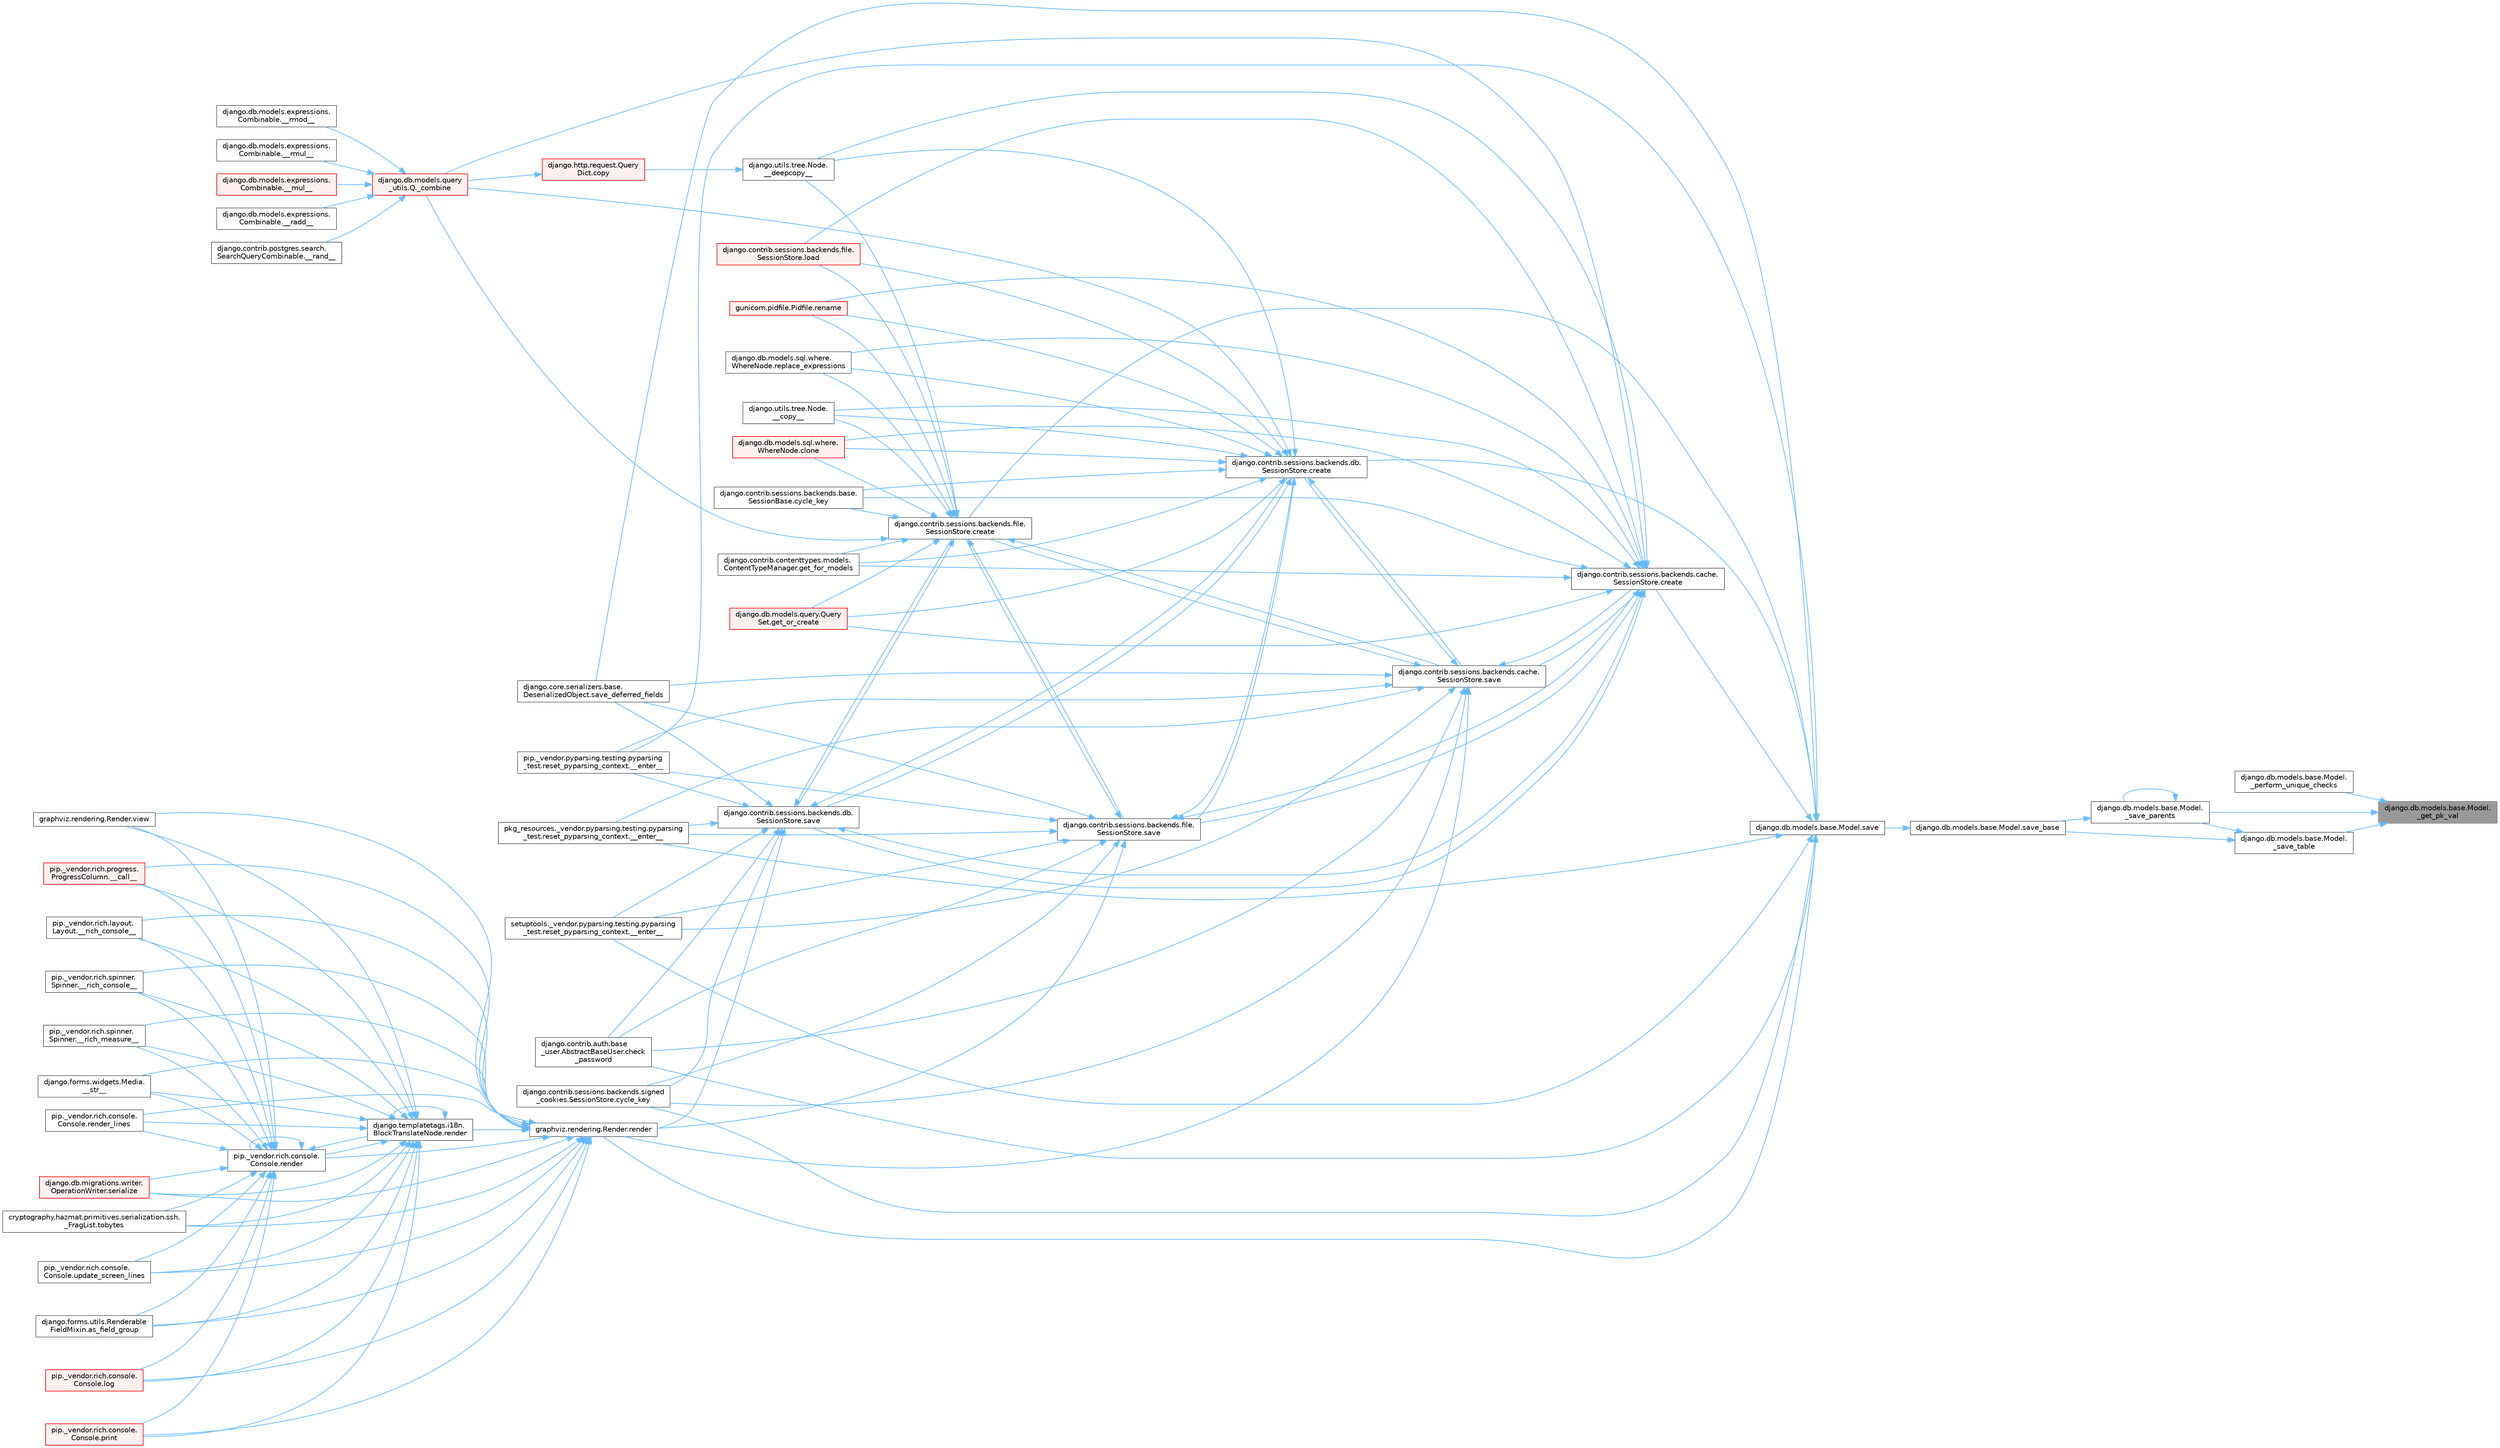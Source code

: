 digraph "django.db.models.base.Model._get_pk_val"
{
 // LATEX_PDF_SIZE
  bgcolor="transparent";
  edge [fontname=Helvetica,fontsize=10,labelfontname=Helvetica,labelfontsize=10];
  node [fontname=Helvetica,fontsize=10,shape=box,height=0.2,width=0.4];
  rankdir="RL";
  Node1 [id="Node000001",label="django.db.models.base.Model.\l_get_pk_val",height=0.2,width=0.4,color="gray40", fillcolor="grey60", style="filled", fontcolor="black",tooltip=" "];
  Node1 -> Node2 [id="edge1_Node000001_Node000002",dir="back",color="steelblue1",style="solid",tooltip=" "];
  Node2 [id="Node000002",label="django.db.models.base.Model.\l_perform_unique_checks",height=0.2,width=0.4,color="grey40", fillcolor="white", style="filled",URL="$classdjango_1_1db_1_1models_1_1base_1_1_model.html#ab9de62dd8c0cddf5de9ee74a91527424",tooltip=" "];
  Node1 -> Node3 [id="edge2_Node000001_Node000003",dir="back",color="steelblue1",style="solid",tooltip=" "];
  Node3 [id="Node000003",label="django.db.models.base.Model.\l_save_parents",height=0.2,width=0.4,color="grey40", fillcolor="white", style="filled",URL="$classdjango_1_1db_1_1models_1_1base_1_1_model.html#a63a5abe55c81574f23af43a75fe76708",tooltip=" "];
  Node3 -> Node3 [id="edge3_Node000003_Node000003",dir="back",color="steelblue1",style="solid",tooltip=" "];
  Node3 -> Node4 [id="edge4_Node000003_Node000004",dir="back",color="steelblue1",style="solid",tooltip=" "];
  Node4 [id="Node000004",label="django.db.models.base.Model.save_base",height=0.2,width=0.4,color="grey40", fillcolor="white", style="filled",URL="$classdjango_1_1db_1_1models_1_1base_1_1_model.html#a3a9501fdfc0efa07d31c7bf47409ca57",tooltip=" "];
  Node4 -> Node5 [id="edge5_Node000004_Node000005",dir="back",color="steelblue1",style="solid",tooltip=" "];
  Node5 [id="Node000005",label="django.db.models.base.Model.save",height=0.2,width=0.4,color="grey40", fillcolor="white", style="filled",URL="$classdjango_1_1db_1_1models_1_1base_1_1_model.html#ab0396fe6f599587cbb43b283300ed97e",tooltip=" "];
  Node5 -> Node6 [id="edge6_Node000005_Node000006",dir="back",color="steelblue1",style="solid",tooltip=" "];
  Node6 [id="Node000006",label="pip._vendor.pyparsing.testing.pyparsing\l_test.reset_pyparsing_context.__enter__",height=0.2,width=0.4,color="grey40", fillcolor="white", style="filled",URL="$classpip_1_1__vendor_1_1pyparsing_1_1testing_1_1pyparsing__test_1_1reset__pyparsing__context.html#a3d39d97a0d95a9b46c987e6dff52b7c0",tooltip=" "];
  Node5 -> Node7 [id="edge7_Node000005_Node000007",dir="back",color="steelblue1",style="solid",tooltip=" "];
  Node7 [id="Node000007",label="pkg_resources._vendor.pyparsing.testing.pyparsing\l_test.reset_pyparsing_context.__enter__",height=0.2,width=0.4,color="grey40", fillcolor="white", style="filled",URL="$classpkg__resources_1_1__vendor_1_1pyparsing_1_1testing_1_1pyparsing__test_1_1reset__pyparsing__context.html#a8d8360c033ccc7296fb9323a07cdeb25",tooltip=" "];
  Node5 -> Node8 [id="edge8_Node000005_Node000008",dir="back",color="steelblue1",style="solid",tooltip=" "];
  Node8 [id="Node000008",label="setuptools._vendor.pyparsing.testing.pyparsing\l_test.reset_pyparsing_context.__enter__",height=0.2,width=0.4,color="grey40", fillcolor="white", style="filled",URL="$classsetuptools_1_1__vendor_1_1pyparsing_1_1testing_1_1pyparsing__test_1_1reset__pyparsing__context.html#a436e2ea8355c86505c8cfdae81714c7c",tooltip=" "];
  Node5 -> Node9 [id="edge9_Node000005_Node000009",dir="back",color="steelblue1",style="solid",tooltip=" "];
  Node9 [id="Node000009",label="django.contrib.auth.base\l_user.AbstractBaseUser.check\l_password",height=0.2,width=0.4,color="grey40", fillcolor="white", style="filled",URL="$classdjango_1_1contrib_1_1auth_1_1base__user_1_1_abstract_base_user.html#aaa9bb7fa5353bc1917dbd7f87b63321a",tooltip=" "];
  Node5 -> Node10 [id="edge10_Node000005_Node000010",dir="back",color="steelblue1",style="solid",tooltip=" "];
  Node10 [id="Node000010",label="django.contrib.sessions.backends.cache.\lSessionStore.create",height=0.2,width=0.4,color="grey40", fillcolor="white", style="filled",URL="$classdjango_1_1contrib_1_1sessions_1_1backends_1_1cache_1_1_session_store.html#a38c9efbdb5115fd1820ae198b767c39c",tooltip=" "];
  Node10 -> Node11 [id="edge11_Node000010_Node000011",dir="back",color="steelblue1",style="solid",tooltip=" "];
  Node11 [id="Node000011",label="django.utils.tree.Node.\l__copy__",height=0.2,width=0.4,color="grey40", fillcolor="white", style="filled",URL="$classdjango_1_1utils_1_1tree_1_1_node.html#abae878f6b4500b8b241c23d8fac46e63",tooltip=" "];
  Node10 -> Node12 [id="edge12_Node000010_Node000012",dir="back",color="steelblue1",style="solid",tooltip=" "];
  Node12 [id="Node000012",label="django.utils.tree.Node.\l__deepcopy__",height=0.2,width=0.4,color="grey40", fillcolor="white", style="filled",URL="$classdjango_1_1utils_1_1tree_1_1_node.html#a38840c46ded3963808edbeec90765d6b",tooltip=" "];
  Node12 -> Node13 [id="edge13_Node000012_Node000013",dir="back",color="steelblue1",style="solid",tooltip=" "];
  Node13 [id="Node000013",label="django.http.request.Query\lDict.copy",height=0.2,width=0.4,color="red", fillcolor="#FFF0F0", style="filled",URL="$classdjango_1_1http_1_1request_1_1_query_dict.html#ada9e4956e62868c5587b9ffde7b358b5",tooltip=" "];
  Node13 -> Node155 [id="edge14_Node000013_Node000155",dir="back",color="steelblue1",style="solid",tooltip=" "];
  Node155 [id="Node000155",label="django.db.models.query\l_utils.Q._combine",height=0.2,width=0.4,color="red", fillcolor="#FFF0F0", style="filled",URL="$classdjango_1_1db_1_1models_1_1query__utils_1_1_q.html#ade621b98231b73615e1aa3a726560c55",tooltip=" "];
  Node155 -> Node156 [id="edge15_Node000155_Node000156",dir="back",color="steelblue1",style="solid",tooltip=" "];
  Node156 [id="Node000156",label="django.db.models.expressions.\lCombinable.__mul__",height=0.2,width=0.4,color="red", fillcolor="#FFF0F0", style="filled",URL="$classdjango_1_1db_1_1models_1_1expressions_1_1_combinable.html#a18670e03ec4b2fc0eafb0782602b72ec",tooltip=" "];
  Node155 -> Node160 [id="edge16_Node000155_Node000160",dir="back",color="steelblue1",style="solid",tooltip=" "];
  Node160 [id="Node000160",label="django.db.models.expressions.\lCombinable.__radd__",height=0.2,width=0.4,color="grey40", fillcolor="white", style="filled",URL="$classdjango_1_1db_1_1models_1_1expressions_1_1_combinable.html#a4872efab02abfbe2d20977469210ce25",tooltip=" "];
  Node155 -> Node161 [id="edge17_Node000155_Node000161",dir="back",color="steelblue1",style="solid",tooltip=" "];
  Node161 [id="Node000161",label="django.contrib.postgres.search.\lSearchQueryCombinable.__rand__",height=0.2,width=0.4,color="grey40", fillcolor="white", style="filled",URL="$classdjango_1_1contrib_1_1postgres_1_1search_1_1_search_query_combinable.html#a3d51899b7ac9564232b005aa65bec114",tooltip=" "];
  Node155 -> Node162 [id="edge18_Node000155_Node000162",dir="back",color="steelblue1",style="solid",tooltip=" "];
  Node162 [id="Node000162",label="django.db.models.expressions.\lCombinable.__rmod__",height=0.2,width=0.4,color="grey40", fillcolor="white", style="filled",URL="$classdjango_1_1db_1_1models_1_1expressions_1_1_combinable.html#ad32e5e96bab77dd57e3337a156c5de39",tooltip=" "];
  Node155 -> Node163 [id="edge19_Node000155_Node000163",dir="back",color="steelblue1",style="solid",tooltip=" "];
  Node163 [id="Node000163",label="django.db.models.expressions.\lCombinable.__rmul__",height=0.2,width=0.4,color="grey40", fillcolor="white", style="filled",URL="$classdjango_1_1db_1_1models_1_1expressions_1_1_combinable.html#adfde700eec6b9ea280e9fec3e202acab",tooltip=" "];
  Node10 -> Node155 [id="edge20_Node000010_Node000155",dir="back",color="steelblue1",style="solid",tooltip=" "];
  Node10 -> Node303 [id="edge21_Node000010_Node000303",dir="back",color="steelblue1",style="solid",tooltip=" "];
  Node303 [id="Node000303",label="django.db.models.sql.where.\lWhereNode.clone",height=0.2,width=0.4,color="red", fillcolor="#FFF0F0", style="filled",URL="$classdjango_1_1db_1_1models_1_1sql_1_1where_1_1_where_node.html#a0faff63950b774ce4ad391ea1f6b6d2c",tooltip=" "];
  Node10 -> Node33 [id="edge22_Node000010_Node000033",dir="back",color="steelblue1",style="solid",tooltip=" "];
  Node33 [id="Node000033",label="django.contrib.sessions.backends.base.\lSessionBase.cycle_key",height=0.2,width=0.4,color="grey40", fillcolor="white", style="filled",URL="$classdjango_1_1contrib_1_1sessions_1_1backends_1_1base_1_1_session_base.html#a6955e9bebe4e5b7d463bccfcf9181016",tooltip=" "];
  Node10 -> Node337 [id="edge23_Node000010_Node000337",dir="back",color="steelblue1",style="solid",tooltip=" "];
  Node337 [id="Node000337",label="django.contrib.contenttypes.models.\lContentTypeManager.get_for_models",height=0.2,width=0.4,color="grey40", fillcolor="white", style="filled",URL="$classdjango_1_1contrib_1_1contenttypes_1_1models_1_1_content_type_manager.html#a541a2e215680799739b6f8c1b19ddda4",tooltip=" "];
  Node10 -> Node338 [id="edge24_Node000010_Node000338",dir="back",color="steelblue1",style="solid",tooltip=" "];
  Node338 [id="Node000338",label="django.db.models.query.Query\lSet.get_or_create",height=0.2,width=0.4,color="red", fillcolor="#FFF0F0", style="filled",URL="$classdjango_1_1db_1_1models_1_1query_1_1_query_set.html#a0f727927ec4d1b9f3087b831cc911c59",tooltip=" "];
  Node10 -> Node320 [id="edge25_Node000010_Node000320",dir="back",color="steelblue1",style="solid",tooltip=" "];
  Node320 [id="Node000320",label="django.contrib.sessions.backends.file.\lSessionStore.load",height=0.2,width=0.4,color="red", fillcolor="#FFF0F0", style="filled",URL="$classdjango_1_1contrib_1_1sessions_1_1backends_1_1file_1_1_session_store.html#a408fa63512306fbaa7bbb62742f0295f",tooltip=" "];
  Node10 -> Node340 [id="edge26_Node000010_Node000340",dir="back",color="steelblue1",style="solid",tooltip=" "];
  Node340 [id="Node000340",label="gunicorn.pidfile.Pidfile.rename",height=0.2,width=0.4,color="red", fillcolor="#FFF0F0", style="filled",URL="$classgunicorn_1_1pidfile_1_1_pidfile.html#af03623bf56b92f594700ba5e5f25bc76",tooltip=" "];
  Node10 -> Node342 [id="edge27_Node000010_Node000342",dir="back",color="steelblue1",style="solid",tooltip=" "];
  Node342 [id="Node000342",label="django.db.models.sql.where.\lWhereNode.replace_expressions",height=0.2,width=0.4,color="grey40", fillcolor="white", style="filled",URL="$classdjango_1_1db_1_1models_1_1sql_1_1where_1_1_where_node.html#a1cc3580a7f4a51605b52ae4a9653b3ac",tooltip=" "];
  Node10 -> Node343 [id="edge28_Node000010_Node000343",dir="back",color="steelblue1",style="solid",tooltip=" "];
  Node343 [id="Node000343",label="django.contrib.sessions.backends.cache.\lSessionStore.save",height=0.2,width=0.4,color="grey40", fillcolor="white", style="filled",URL="$classdjango_1_1contrib_1_1sessions_1_1backends_1_1cache_1_1_session_store.html#a67e81d959c24e3a84b1e755a9a861c53",tooltip=" "];
  Node343 -> Node6 [id="edge29_Node000343_Node000006",dir="back",color="steelblue1",style="solid",tooltip=" "];
  Node343 -> Node7 [id="edge30_Node000343_Node000007",dir="back",color="steelblue1",style="solid",tooltip=" "];
  Node343 -> Node8 [id="edge31_Node000343_Node000008",dir="back",color="steelblue1",style="solid",tooltip=" "];
  Node343 -> Node9 [id="edge32_Node000343_Node000009",dir="back",color="steelblue1",style="solid",tooltip=" "];
  Node343 -> Node10 [id="edge33_Node000343_Node000010",dir="back",color="steelblue1",style="solid",tooltip=" "];
  Node343 -> Node302 [id="edge34_Node000343_Node000302",dir="back",color="steelblue1",style="solid",tooltip=" "];
  Node302 [id="Node000302",label="django.contrib.sessions.backends.db.\lSessionStore.create",height=0.2,width=0.4,color="grey40", fillcolor="white", style="filled",URL="$classdjango_1_1contrib_1_1sessions_1_1backends_1_1db_1_1_session_store.html#a4a98c0168c61e75be58e279660aa6ce4",tooltip=" "];
  Node302 -> Node11 [id="edge35_Node000302_Node000011",dir="back",color="steelblue1",style="solid",tooltip=" "];
  Node302 -> Node12 [id="edge36_Node000302_Node000012",dir="back",color="steelblue1",style="solid",tooltip=" "];
  Node302 -> Node155 [id="edge37_Node000302_Node000155",dir="back",color="steelblue1",style="solid",tooltip=" "];
  Node302 -> Node303 [id="edge38_Node000302_Node000303",dir="back",color="steelblue1",style="solid",tooltip=" "];
  Node302 -> Node33 [id="edge39_Node000302_Node000033",dir="back",color="steelblue1",style="solid",tooltip=" "];
  Node302 -> Node337 [id="edge40_Node000302_Node000337",dir="back",color="steelblue1",style="solid",tooltip=" "];
  Node302 -> Node338 [id="edge41_Node000302_Node000338",dir="back",color="steelblue1",style="solid",tooltip=" "];
  Node302 -> Node320 [id="edge42_Node000302_Node000320",dir="back",color="steelblue1",style="solid",tooltip=" "];
  Node302 -> Node340 [id="edge43_Node000302_Node000340",dir="back",color="steelblue1",style="solid",tooltip=" "];
  Node302 -> Node342 [id="edge44_Node000302_Node000342",dir="back",color="steelblue1",style="solid",tooltip=" "];
  Node302 -> Node343 [id="edge45_Node000302_Node000343",dir="back",color="steelblue1",style="solid",tooltip=" "];
  Node302 -> Node301 [id="edge46_Node000302_Node000301",dir="back",color="steelblue1",style="solid",tooltip=" "];
  Node301 [id="Node000301",label="django.contrib.sessions.backends.db.\lSessionStore.save",height=0.2,width=0.4,color="grey40", fillcolor="white", style="filled",URL="$classdjango_1_1contrib_1_1sessions_1_1backends_1_1db_1_1_session_store.html#a68a6b4f159bd3dc969ec80b34c1622af",tooltip=" "];
  Node301 -> Node6 [id="edge47_Node000301_Node000006",dir="back",color="steelblue1",style="solid",tooltip=" "];
  Node301 -> Node7 [id="edge48_Node000301_Node000007",dir="back",color="steelblue1",style="solid",tooltip=" "];
  Node301 -> Node8 [id="edge49_Node000301_Node000008",dir="back",color="steelblue1",style="solid",tooltip=" "];
  Node301 -> Node9 [id="edge50_Node000301_Node000009",dir="back",color="steelblue1",style="solid",tooltip=" "];
  Node301 -> Node10 [id="edge51_Node000301_Node000010",dir="back",color="steelblue1",style="solid",tooltip=" "];
  Node301 -> Node302 [id="edge52_Node000301_Node000302",dir="back",color="steelblue1",style="solid",tooltip=" "];
  Node301 -> Node336 [id="edge53_Node000301_Node000336",dir="back",color="steelblue1",style="solid",tooltip=" "];
  Node336 [id="Node000336",label="django.contrib.sessions.backends.file.\lSessionStore.create",height=0.2,width=0.4,color="grey40", fillcolor="white", style="filled",URL="$classdjango_1_1contrib_1_1sessions_1_1backends_1_1file_1_1_session_store.html#a6624db6a37dfff490f837047e0a60dda",tooltip=" "];
  Node336 -> Node11 [id="edge54_Node000336_Node000011",dir="back",color="steelblue1",style="solid",tooltip=" "];
  Node336 -> Node12 [id="edge55_Node000336_Node000012",dir="back",color="steelblue1",style="solid",tooltip=" "];
  Node336 -> Node155 [id="edge56_Node000336_Node000155",dir="back",color="steelblue1",style="solid",tooltip=" "];
  Node336 -> Node303 [id="edge57_Node000336_Node000303",dir="back",color="steelblue1",style="solid",tooltip=" "];
  Node336 -> Node33 [id="edge58_Node000336_Node000033",dir="back",color="steelblue1",style="solid",tooltip=" "];
  Node336 -> Node337 [id="edge59_Node000336_Node000337",dir="back",color="steelblue1",style="solid",tooltip=" "];
  Node336 -> Node338 [id="edge60_Node000336_Node000338",dir="back",color="steelblue1",style="solid",tooltip=" "];
  Node336 -> Node320 [id="edge61_Node000336_Node000320",dir="back",color="steelblue1",style="solid",tooltip=" "];
  Node336 -> Node340 [id="edge62_Node000336_Node000340",dir="back",color="steelblue1",style="solid",tooltip=" "];
  Node336 -> Node342 [id="edge63_Node000336_Node000342",dir="back",color="steelblue1",style="solid",tooltip=" "];
  Node336 -> Node343 [id="edge64_Node000336_Node000343",dir="back",color="steelblue1",style="solid",tooltip=" "];
  Node336 -> Node301 [id="edge65_Node000336_Node000301",dir="back",color="steelblue1",style="solid",tooltip=" "];
  Node336 -> Node1132 [id="edge66_Node000336_Node001132",dir="back",color="steelblue1",style="solid",tooltip=" "];
  Node1132 [id="Node001132",label="django.contrib.sessions.backends.file.\lSessionStore.save",height=0.2,width=0.4,color="grey40", fillcolor="white", style="filled",URL="$classdjango_1_1contrib_1_1sessions_1_1backends_1_1file_1_1_session_store.html#af170f9c112376eb1627509287bf9620f",tooltip=" "];
  Node1132 -> Node6 [id="edge67_Node001132_Node000006",dir="back",color="steelblue1",style="solid",tooltip=" "];
  Node1132 -> Node7 [id="edge68_Node001132_Node000007",dir="back",color="steelblue1",style="solid",tooltip=" "];
  Node1132 -> Node8 [id="edge69_Node001132_Node000008",dir="back",color="steelblue1",style="solid",tooltip=" "];
  Node1132 -> Node9 [id="edge70_Node001132_Node000009",dir="back",color="steelblue1",style="solid",tooltip=" "];
  Node1132 -> Node10 [id="edge71_Node001132_Node000010",dir="back",color="steelblue1",style="solid",tooltip=" "];
  Node1132 -> Node302 [id="edge72_Node001132_Node000302",dir="back",color="steelblue1",style="solid",tooltip=" "];
  Node1132 -> Node336 [id="edge73_Node001132_Node000336",dir="back",color="steelblue1",style="solid",tooltip=" "];
  Node1132 -> Node344 [id="edge74_Node001132_Node000344",dir="back",color="steelblue1",style="solid",tooltip=" "];
  Node344 [id="Node000344",label="django.contrib.sessions.backends.signed\l_cookies.SessionStore.cycle_key",height=0.2,width=0.4,color="grey40", fillcolor="white", style="filled",URL="$classdjango_1_1contrib_1_1sessions_1_1backends_1_1signed__cookies_1_1_session_store.html#abf8e71313b847459c30f19e691c25a93",tooltip=" "];
  Node1132 -> Node345 [id="edge75_Node001132_Node000345",dir="back",color="steelblue1",style="solid",tooltip=" "];
  Node345 [id="Node000345",label="graphviz.rendering.Render.render",height=0.2,width=0.4,color="grey40", fillcolor="white", style="filled",URL="$classgraphviz_1_1rendering_1_1_render.html#a0249d6538d64a6b59b1bed64d4636456",tooltip=" "];
  Node345 -> Node346 [id="edge76_Node000345_Node000346",dir="back",color="steelblue1",style="solid",tooltip=" "];
  Node346 [id="Node000346",label="pip._vendor.rich.progress.\lProgressColumn.__call__",height=0.2,width=0.4,color="red", fillcolor="#FFF0F0", style="filled",URL="$classpip_1_1__vendor_1_1rich_1_1progress_1_1_progress_column.html#ae0c399be74222f949edb0fa5324cf6ea",tooltip=" "];
  Node345 -> Node347 [id="edge77_Node000345_Node000347",dir="back",color="steelblue1",style="solid",tooltip=" "];
  Node347 [id="Node000347",label="pip._vendor.rich.layout.\lLayout.__rich_console__",height=0.2,width=0.4,color="grey40", fillcolor="white", style="filled",URL="$classpip_1_1__vendor_1_1rich_1_1layout_1_1_layout.html#ac39cb3d17d2b0324ee1b0dada41a3ebd",tooltip=" "];
  Node345 -> Node348 [id="edge78_Node000345_Node000348",dir="back",color="steelblue1",style="solid",tooltip=" "];
  Node348 [id="Node000348",label="pip._vendor.rich.spinner.\lSpinner.__rich_console__",height=0.2,width=0.4,color="grey40", fillcolor="white", style="filled",URL="$classpip_1_1__vendor_1_1rich_1_1spinner_1_1_spinner.html#a6883d8dced19ac48d4dfc74f776357fd",tooltip=" "];
  Node345 -> Node349 [id="edge79_Node000345_Node000349",dir="back",color="steelblue1",style="solid",tooltip=" "];
  Node349 [id="Node000349",label="pip._vendor.rich.spinner.\lSpinner.__rich_measure__",height=0.2,width=0.4,color="grey40", fillcolor="white", style="filled",URL="$classpip_1_1__vendor_1_1rich_1_1spinner_1_1_spinner.html#a89745682c823c44a31bae8e8d07869f5",tooltip=" "];
  Node345 -> Node350 [id="edge80_Node000345_Node000350",dir="back",color="steelblue1",style="solid",tooltip=" "];
  Node350 [id="Node000350",label="django.forms.widgets.Media.\l__str__",height=0.2,width=0.4,color="grey40", fillcolor="white", style="filled",URL="$classdjango_1_1forms_1_1widgets_1_1_media.html#ae1651710548a7d9f14f036d035012d21",tooltip=" "];
  Node345 -> Node351 [id="edge81_Node000345_Node000351",dir="back",color="steelblue1",style="solid",tooltip=" "];
  Node351 [id="Node000351",label="django.forms.utils.Renderable\lFieldMixin.as_field_group",height=0.2,width=0.4,color="grey40", fillcolor="white", style="filled",URL="$classdjango_1_1forms_1_1utils_1_1_renderable_field_mixin.html#a1e9a1b4f790ea694431554267fd5d74c",tooltip=" "];
  Node345 -> Node352 [id="edge82_Node000345_Node000352",dir="back",color="steelblue1",style="solid",tooltip=" "];
  Node352 [id="Node000352",label="pip._vendor.rich.console.\lConsole.log",height=0.2,width=0.4,color="red", fillcolor="#FFF0F0", style="filled",URL="$classpip_1_1__vendor_1_1rich_1_1console_1_1_console.html#af9c77e39f9413fc2b134c60cfa23b0f1",tooltip=" "];
  Node345 -> Node475 [id="edge83_Node000345_Node000475",dir="back",color="steelblue1",style="solid",tooltip=" "];
  Node475 [id="Node000475",label="pip._vendor.rich.console.\lConsole.print",height=0.2,width=0.4,color="red", fillcolor="#FFF0F0", style="filled",URL="$classpip_1_1__vendor_1_1rich_1_1console_1_1_console.html#af954370cdbb49236b597f2c11064549d",tooltip=" "];
  Node345 -> Node866 [id="edge84_Node000345_Node000866",dir="back",color="steelblue1",style="solid",tooltip=" "];
  Node866 [id="Node000866",label="django.templatetags.i18n.\lBlockTranslateNode.render",height=0.2,width=0.4,color="grey40", fillcolor="white", style="filled",URL="$classdjango_1_1templatetags_1_1i18n_1_1_block_translate_node.html#aaf05bebfd02c1c4b676387ada0357832",tooltip=" "];
  Node866 -> Node346 [id="edge85_Node000866_Node000346",dir="back",color="steelblue1",style="solid",tooltip=" "];
  Node866 -> Node347 [id="edge86_Node000866_Node000347",dir="back",color="steelblue1",style="solid",tooltip=" "];
  Node866 -> Node348 [id="edge87_Node000866_Node000348",dir="back",color="steelblue1",style="solid",tooltip=" "];
  Node866 -> Node349 [id="edge88_Node000866_Node000349",dir="back",color="steelblue1",style="solid",tooltip=" "];
  Node866 -> Node350 [id="edge89_Node000866_Node000350",dir="back",color="steelblue1",style="solid",tooltip=" "];
  Node866 -> Node351 [id="edge90_Node000866_Node000351",dir="back",color="steelblue1",style="solid",tooltip=" "];
  Node866 -> Node352 [id="edge91_Node000866_Node000352",dir="back",color="steelblue1",style="solid",tooltip=" "];
  Node866 -> Node475 [id="edge92_Node000866_Node000475",dir="back",color="steelblue1",style="solid",tooltip=" "];
  Node866 -> Node866 [id="edge93_Node000866_Node000866",dir="back",color="steelblue1",style="solid",tooltip=" "];
  Node866 -> Node867 [id="edge94_Node000866_Node000867",dir="back",color="steelblue1",style="solid",tooltip=" "];
  Node867 [id="Node000867",label="pip._vendor.rich.console.\lConsole.render",height=0.2,width=0.4,color="grey40", fillcolor="white", style="filled",URL="$classpip_1_1__vendor_1_1rich_1_1console_1_1_console.html#a9551b8254c573105adde80622393a938",tooltip=" "];
  Node867 -> Node346 [id="edge95_Node000867_Node000346",dir="back",color="steelblue1",style="solid",tooltip=" "];
  Node867 -> Node347 [id="edge96_Node000867_Node000347",dir="back",color="steelblue1",style="solid",tooltip=" "];
  Node867 -> Node348 [id="edge97_Node000867_Node000348",dir="back",color="steelblue1",style="solid",tooltip=" "];
  Node867 -> Node349 [id="edge98_Node000867_Node000349",dir="back",color="steelblue1",style="solid",tooltip=" "];
  Node867 -> Node350 [id="edge99_Node000867_Node000350",dir="back",color="steelblue1",style="solid",tooltip=" "];
  Node867 -> Node351 [id="edge100_Node000867_Node000351",dir="back",color="steelblue1",style="solid",tooltip=" "];
  Node867 -> Node352 [id="edge101_Node000867_Node000352",dir="back",color="steelblue1",style="solid",tooltip=" "];
  Node867 -> Node475 [id="edge102_Node000867_Node000475",dir="back",color="steelblue1",style="solid",tooltip=" "];
  Node867 -> Node866 [id="edge103_Node000867_Node000866",dir="back",color="steelblue1",style="solid",tooltip=" "];
  Node867 -> Node867 [id="edge104_Node000867_Node000867",dir="back",color="steelblue1",style="solid",tooltip=" "];
  Node867 -> Node868 [id="edge105_Node000867_Node000868",dir="back",color="steelblue1",style="solid",tooltip=" "];
  Node868 [id="Node000868",label="pip._vendor.rich.console.\lConsole.render_lines",height=0.2,width=0.4,color="grey40", fillcolor="white", style="filled",URL="$classpip_1_1__vendor_1_1rich_1_1console_1_1_console.html#a5818808a49db20c5bee6986425f96f14",tooltip=" "];
  Node867 -> Node869 [id="edge106_Node000867_Node000869",dir="back",color="steelblue1",style="solid",tooltip=" "];
  Node869 [id="Node000869",label="django.db.migrations.writer.\lOperationWriter.serialize",height=0.2,width=0.4,color="red", fillcolor="#FFF0F0", style="filled",URL="$classdjango_1_1db_1_1migrations_1_1writer_1_1_operation_writer.html#a866e8d13e1c54a35d74e9a6b0383b2f8",tooltip=" "];
  Node867 -> Node1212 [id="edge107_Node000867_Node001212",dir="back",color="steelblue1",style="solid",tooltip=" "];
  Node1212 [id="Node001212",label="cryptography.hazmat.primitives.serialization.ssh.\l_FragList.tobytes",height=0.2,width=0.4,color="grey40", fillcolor="white", style="filled",URL="$classcryptography_1_1hazmat_1_1primitives_1_1serialization_1_1ssh_1_1___frag_list.html#a195dd4e7c741624829a13af53fa3de38",tooltip=" "];
  Node867 -> Node1213 [id="edge108_Node000867_Node001213",dir="back",color="steelblue1",style="solid",tooltip=" "];
  Node1213 [id="Node001213",label="pip._vendor.rich.console.\lConsole.update_screen_lines",height=0.2,width=0.4,color="grey40", fillcolor="white", style="filled",URL="$classpip_1_1__vendor_1_1rich_1_1console_1_1_console.html#a21cfe5af86ec7533f23d45fe2969817e",tooltip=" "];
  Node867 -> Node1214 [id="edge109_Node000867_Node001214",dir="back",color="steelblue1",style="solid",tooltip=" "];
  Node1214 [id="Node001214",label="graphviz.rendering.Render.view",height=0.2,width=0.4,color="grey40", fillcolor="white", style="filled",URL="$classgraphviz_1_1rendering_1_1_render.html#a53169c422996b9a7e92b5580c13914e2",tooltip=" "];
  Node866 -> Node868 [id="edge110_Node000866_Node000868",dir="back",color="steelblue1",style="solid",tooltip=" "];
  Node866 -> Node869 [id="edge111_Node000866_Node000869",dir="back",color="steelblue1",style="solid",tooltip=" "];
  Node866 -> Node1212 [id="edge112_Node000866_Node001212",dir="back",color="steelblue1",style="solid",tooltip=" "];
  Node866 -> Node1213 [id="edge113_Node000866_Node001213",dir="back",color="steelblue1",style="solid",tooltip=" "];
  Node866 -> Node1214 [id="edge114_Node000866_Node001214",dir="back",color="steelblue1",style="solid",tooltip=" "];
  Node345 -> Node867 [id="edge115_Node000345_Node000867",dir="back",color="steelblue1",style="solid",tooltip=" "];
  Node345 -> Node868 [id="edge116_Node000345_Node000868",dir="back",color="steelblue1",style="solid",tooltip=" "];
  Node345 -> Node869 [id="edge117_Node000345_Node000869",dir="back",color="steelblue1",style="solid",tooltip=" "];
  Node345 -> Node1212 [id="edge118_Node000345_Node001212",dir="back",color="steelblue1",style="solid",tooltip=" "];
  Node345 -> Node1213 [id="edge119_Node000345_Node001213",dir="back",color="steelblue1",style="solid",tooltip=" "];
  Node345 -> Node1214 [id="edge120_Node000345_Node001214",dir="back",color="steelblue1",style="solid",tooltip=" "];
  Node1132 -> Node706 [id="edge121_Node001132_Node000706",dir="back",color="steelblue1",style="solid",tooltip=" "];
  Node706 [id="Node000706",label="django.core.serializers.base.\lDeserializedObject.save_deferred_fields",height=0.2,width=0.4,color="grey40", fillcolor="white", style="filled",URL="$classdjango_1_1core_1_1serializers_1_1base_1_1_deserialized_object.html#a2fd4269d14e2f58fda59335c79a582f5",tooltip=" "];
  Node301 -> Node344 [id="edge122_Node000301_Node000344",dir="back",color="steelblue1",style="solid",tooltip=" "];
  Node301 -> Node345 [id="edge123_Node000301_Node000345",dir="back",color="steelblue1",style="solid",tooltip=" "];
  Node301 -> Node706 [id="edge124_Node000301_Node000706",dir="back",color="steelblue1",style="solid",tooltip=" "];
  Node302 -> Node1132 [id="edge125_Node000302_Node001132",dir="back",color="steelblue1",style="solid",tooltip=" "];
  Node343 -> Node336 [id="edge126_Node000343_Node000336",dir="back",color="steelblue1",style="solid",tooltip=" "];
  Node343 -> Node344 [id="edge127_Node000343_Node000344",dir="back",color="steelblue1",style="solid",tooltip=" "];
  Node343 -> Node345 [id="edge128_Node000343_Node000345",dir="back",color="steelblue1",style="solid",tooltip=" "];
  Node343 -> Node706 [id="edge129_Node000343_Node000706",dir="back",color="steelblue1",style="solid",tooltip=" "];
  Node10 -> Node301 [id="edge130_Node000010_Node000301",dir="back",color="steelblue1",style="solid",tooltip=" "];
  Node10 -> Node1132 [id="edge131_Node000010_Node001132",dir="back",color="steelblue1",style="solid",tooltip=" "];
  Node5 -> Node302 [id="edge132_Node000005_Node000302",dir="back",color="steelblue1",style="solid",tooltip=" "];
  Node5 -> Node336 [id="edge133_Node000005_Node000336",dir="back",color="steelblue1",style="solid",tooltip=" "];
  Node5 -> Node344 [id="edge134_Node000005_Node000344",dir="back",color="steelblue1",style="solid",tooltip=" "];
  Node5 -> Node345 [id="edge135_Node000005_Node000345",dir="back",color="steelblue1",style="solid",tooltip=" "];
  Node5 -> Node706 [id="edge136_Node000005_Node000706",dir="back",color="steelblue1",style="solid",tooltip=" "];
  Node1 -> Node3183 [id="edge137_Node000001_Node003183",dir="back",color="steelblue1",style="solid",tooltip=" "];
  Node3183 [id="Node003183",label="django.db.models.base.Model.\l_save_table",height=0.2,width=0.4,color="grey40", fillcolor="white", style="filled",URL="$classdjango_1_1db_1_1models_1_1base_1_1_model.html#a36cd7ebb8b17df157c761b3cdc44ade3",tooltip=" "];
  Node3183 -> Node3 [id="edge138_Node003183_Node000003",dir="back",color="steelblue1",style="solid",tooltip=" "];
  Node3183 -> Node4 [id="edge139_Node003183_Node000004",dir="back",color="steelblue1",style="solid",tooltip=" "];
}
